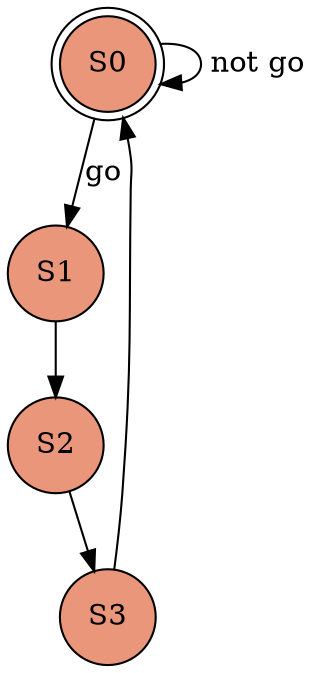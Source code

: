 digraph FSM {
  S0 [shape=circle,style=filled,fillcolor=darksalmon,peripheries=2]
  S1 [shape=circle,style=filled,fillcolor=darksalmon]
  S2 [shape=circle,style=filled,fillcolor=darksalmon]
  S3 [shape=circle,style=filled,fillcolor=darksalmon]

  S0 -> S0 [label=" not go"]
  S0 -> S1 [label="go"]
  S1 -> S2
  S2 -> S3
  S3 -> S0
}
